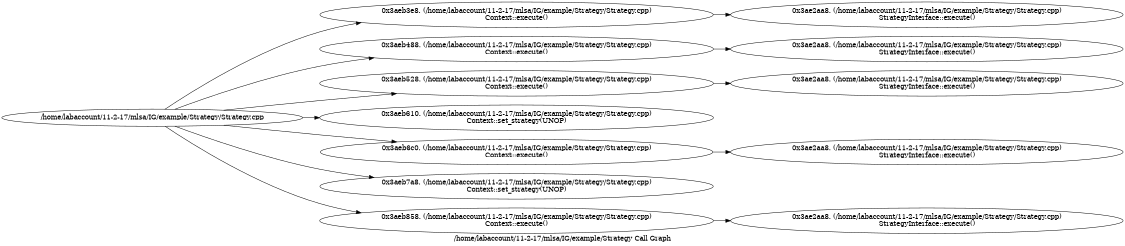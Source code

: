 digraph "/home/labaccount/11-2-17/mlsa/IG/example/Strategy Call Graph" {
	graph [dpi=300
		rankdir=LR
		size="7.5, 10"
		label="/home/labaccount/11-2-17/mlsa/IG/example/Strategy Call Graph"
	];

	Node0x500565225 [shape=oval, label="/home/labaccount/11-2-17/mlsa/IG/example/Strategy/Strategy.cpp"];
	Node0x564379202 [shape=oval, label="0x3aeb3e8. (/home/labaccount/11-2-17/mlsa/IG/example/Strategy/Strategy.cpp)\nContext::execute()"];
	Node0x500565225 -> Node0x564379202;
	Node0x151522825 [shape=oval, label="0x3aeb488. (/home/labaccount/11-2-17/mlsa/IG/example/Strategy/Strategy.cpp)\nContext::execute()"];
	Node0x500565225 -> Node0x151522825;
	Node0x892369465 [shape=oval, label="0x3aeb528. (/home/labaccount/11-2-17/mlsa/IG/example/Strategy/Strategy.cpp)\nContext::execute()"];
	Node0x500565225 -> Node0x892369465;
	Node0x803832155 [shape=oval, label="0x3aeb610. (/home/labaccount/11-2-17/mlsa/IG/example/Strategy/Strategy.cpp)\nContext::set_strategy(UNOP)"];
	Node0x500565225 -> Node0x803832155;
	Node0x159496640 [shape=oval, label="0x3aeb6c0. (/home/labaccount/11-2-17/mlsa/IG/example/Strategy/Strategy.cpp)\nContext::execute()"];
	Node0x500565225 -> Node0x159496640;
	Node0x633287703 [shape=oval, label="0x3aeb7a8. (/home/labaccount/11-2-17/mlsa/IG/example/Strategy/Strategy.cpp)\nContext::set_strategy(UNOP)"];
	Node0x500565225 -> Node0x633287703;
	Node0x988586405 [shape=oval, label="0x3aeb858. (/home/labaccount/11-2-17/mlsa/IG/example/Strategy/Strategy.cpp)\nContext::execute()"];
	Node0x500565225 -> Node0x988586405;
	Node0x737079678 [shape=oval, label="0x3ae2aa8. (/home/labaccount/11-2-17/mlsa/IG/example/Strategy/Strategy.cpp)\nStrategyInterface::execute()"];
	Node0x564379202 -> Node0x737079678;
	Node0x433102873 [shape=oval, label="0x3ae2aa8. (/home/labaccount/11-2-17/mlsa/IG/example/Strategy/Strategy.cpp)\nStrategyInterface::execute()"];
	Node0x151522825 -> Node0x433102873;
	Node0x780781023 [shape=oval, label="0x3ae2aa8. (/home/labaccount/11-2-17/mlsa/IG/example/Strategy/Strategy.cpp)\nStrategyInterface::execute()"];
	Node0x892369465 -> Node0x780781023;
	Node0x466244431 [shape=oval, label="0x3ae2aa8. (/home/labaccount/11-2-17/mlsa/IG/example/Strategy/Strategy.cpp)\nStrategyInterface::execute()"];
	Node0x159496640 -> Node0x466244431;
	Node0x114915043 [shape=oval, label="0x3ae2aa8. (/home/labaccount/11-2-17/mlsa/IG/example/Strategy/Strategy.cpp)\nStrategyInterface::execute()"];
	Node0x988586405 -> Node0x114915043;
}
